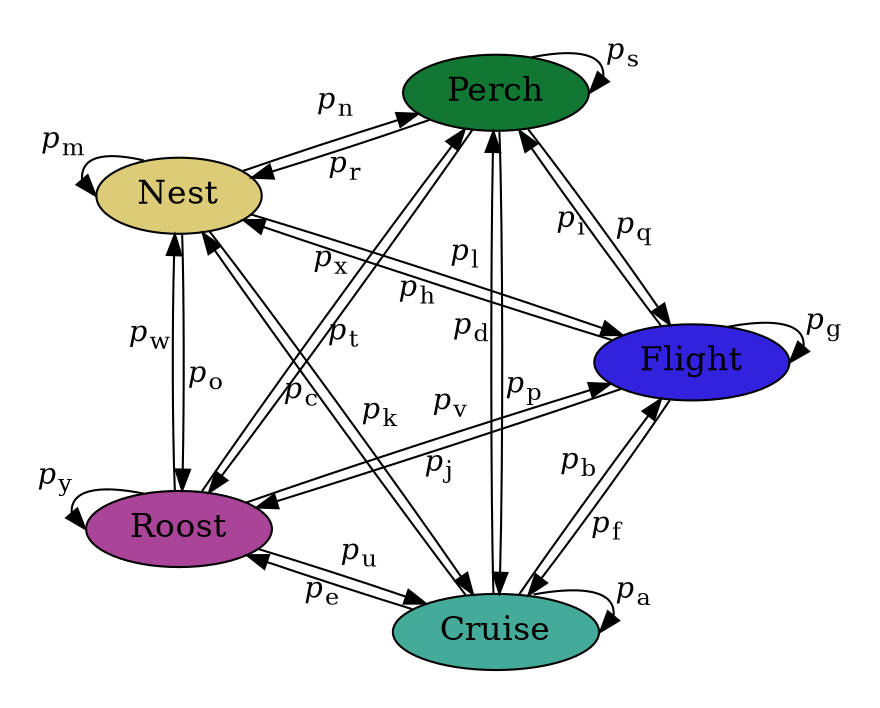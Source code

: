 digraph
{
    layout = circo
    rankdir = TB;
    fontname = "Modern Computer";
    graph [pad=".25", ranksep="1", nodesep=".1"];
    node [shape = oval, fontsize = 16; style = filled];
    c01 [label = "Cruise", fillcolor = "#44AA99"];
    f01 [label = "Flight", fillcolor = "#3322DD"];
    n01 [label = "Nest",  fillcolor = "#DDCC77"];
    p01 [label = "Perch",  fillcolor = "#117733"];
    r01 [label = "Roost",  fillcolor = "#AA4499"];

    c01:ne -> c01:e[headlabel=<<i>p</i><sub>a</sub>>, weight="1", labeldistance=2.5, labelangle=360];
    c01 -> f01[headlabel=<<i>p</i><sub>b</sub>>, weight="1", labeldistance=5, labelangle=345];
    c01 -> n01[headlabel=<<i>p</i><sub>c</sub>>, weight="1", labeldistance=9, labelangle=357];
    c01 -> p01[headlabel=<<i>p</i><sub>d</sub>>, weight="1", labeldistance=9.5, labelangle=355];
    c01 -> r01[headlabel=<<i>p</i><sub>e</sub>>, weight="1", labeldistance=4, labelangle=353];

    f01 -> c01[headlabel=<<i>p</i><sub>f</sub>>, weight="1", labeldistance=5, labelangle=349];
    f01:ne -> f01:e[headlabel=<<i>p</i><sub>g</sub>>, weight="1", labeldistance=2.5, labelangle=360];
    f01 -> n01[headlabel=<<i>p</i><sub>h</sub>>, weight="1", labeldistance=9, labelangle=357];
    f01 -> p01[headlabel=<<i>p</i><sub>i</sub>>, weight="1", labeldistance=5, labelangle=355];
    f01 -> r01[headlabel=<<i>p</i><sub>j</sub>>, weight="1", labeldistance=9, labelangle=356];

    n01 -> c01[headlabel=<<i>p</i><sub>k</sub>>, weight="1", labeldistance=9.8, labelangle=353];
    n01 -> f01[headlabel=<<i>p</i><sub>l</sub>>, weight="1", labeldistance=8.5, labelangle=352];
    n01:nw -> n01:w[headlabel=<<i>p</i><sub>m</sub>>, weight="1", labeldistance=3, labelangle=350];
    n01 -> p01[headlabel=<<i>p</i><sub>n</sub>>, weight="1", labeldistance=4, labelangle=335];
    n01 -> r01[headlabel=<<i>p</i><sub>o</sub>>, weight="5", labeldistance=5.6, labelangle=350];

    p01 -> c01[headlabel=<<i>p</i><sub>p</sub>>, weight="1", labeldistance=10, labelangle=355];
    p01 -> f01[headlabel=<<i>p</i><sub>q</sub>>, weight="1", labeldistance=5, labelangle=346];
    p01 -> n01[headlabel=<<i>p</i><sub>r</sub>>, weight="1", labeldistance=4.5, labelangle=350];
    p01:ne -> p01:e[headlabel=<<i>p</i><sub>s</sub>>, weight="1", labeldistance=2.5, labelangle=360];
    p01 -> r01[headlabel=<<i>p</i><sub>t</sub>>, weight="1", labeldistance=10, labelangle=357];

    r01 -> c01[headlabel=<<i>p</i><sub>u</sub>>, weight="1", labeldistance=4, labelangle=342];
    r01 -> f01[headlabel=<<i>p</i><sub>v</sub>>, weight="1", labeldistance=7.75, labelangle=350];
    r01 -> n01[headlabel=<<i>p</i><sub>w</sub>>, weight="1", labeldistance=5, labelangle=348];
    r01 -> p01[headlabel=<<i>p</i><sub>x</sub>>, weight="1", labeldistance=9, labelangle=352];
    r01:nw -> r01:w[headlabel=<<i>p</i><sub>y</sub>>, weight="1", labeldistance=2.85, labelangle=350];
}

